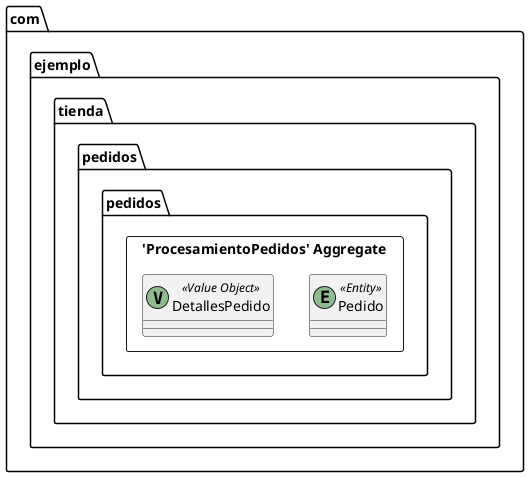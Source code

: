@startuml

skinparam componentStyle uml2

package com.ejemplo.tienda.pedidos.pedidos {
	package "'ProcesamientoPedidos' Aggregate" <<Rectangle>> {
		class Pedido <<(E,DarkSeaGreen) Entity>> {
		}
		class DetallesPedido <<(V,DarkSeaGreen) Value Object>> {
		}
	}
}


@enduml
